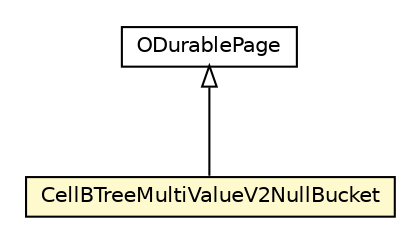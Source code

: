 #!/usr/local/bin/dot
#
# Class diagram 
# Generated by UMLGraph version R5_6-24-gf6e263 (http://www.umlgraph.org/)
#

digraph G {
	edge [fontname="Helvetica",fontsize=10,labelfontname="Helvetica",labelfontsize=10];
	node [fontname="Helvetica",fontsize=10,shape=plaintext];
	nodesep=0.25;
	ranksep=0.5;
	// com.orientechnologies.orient.core.storage.impl.local.paginated.base.ODurablePage
	c856599 [label=<<table title="com.orientechnologies.orient.core.storage.impl.local.paginated.base.ODurablePage" border="0" cellborder="1" cellspacing="0" cellpadding="2" port="p" href="../../../../impl/local/paginated/base/ODurablePage.html">
		<tr><td><table border="0" cellspacing="0" cellpadding="1">
<tr><td align="center" balign="center"> ODurablePage </td></tr>
		</table></td></tr>
		</table>>, URL="../../../../impl/local/paginated/base/ODurablePage.html", fontname="Helvetica", fontcolor="black", fontsize=10.0];
	// com.orientechnologies.orient.core.storage.index.sbtree.multivalue.v2.CellBTreeMultiValueV2NullBucket
	c856681 [label=<<table title="com.orientechnologies.orient.core.storage.index.sbtree.multivalue.v2.CellBTreeMultiValueV2NullBucket" border="0" cellborder="1" cellspacing="0" cellpadding="2" port="p" bgcolor="lemonChiffon" href="./CellBTreeMultiValueV2NullBucket.html">
		<tr><td><table border="0" cellspacing="0" cellpadding="1">
<tr><td align="center" balign="center"> CellBTreeMultiValueV2NullBucket </td></tr>
		</table></td></tr>
		</table>>, URL="./CellBTreeMultiValueV2NullBucket.html", fontname="Helvetica", fontcolor="black", fontsize=10.0];
	//com.orientechnologies.orient.core.storage.index.sbtree.multivalue.v2.CellBTreeMultiValueV2NullBucket extends com.orientechnologies.orient.core.storage.impl.local.paginated.base.ODurablePage
	c856599:p -> c856681:p [dir=back,arrowtail=empty];
}

